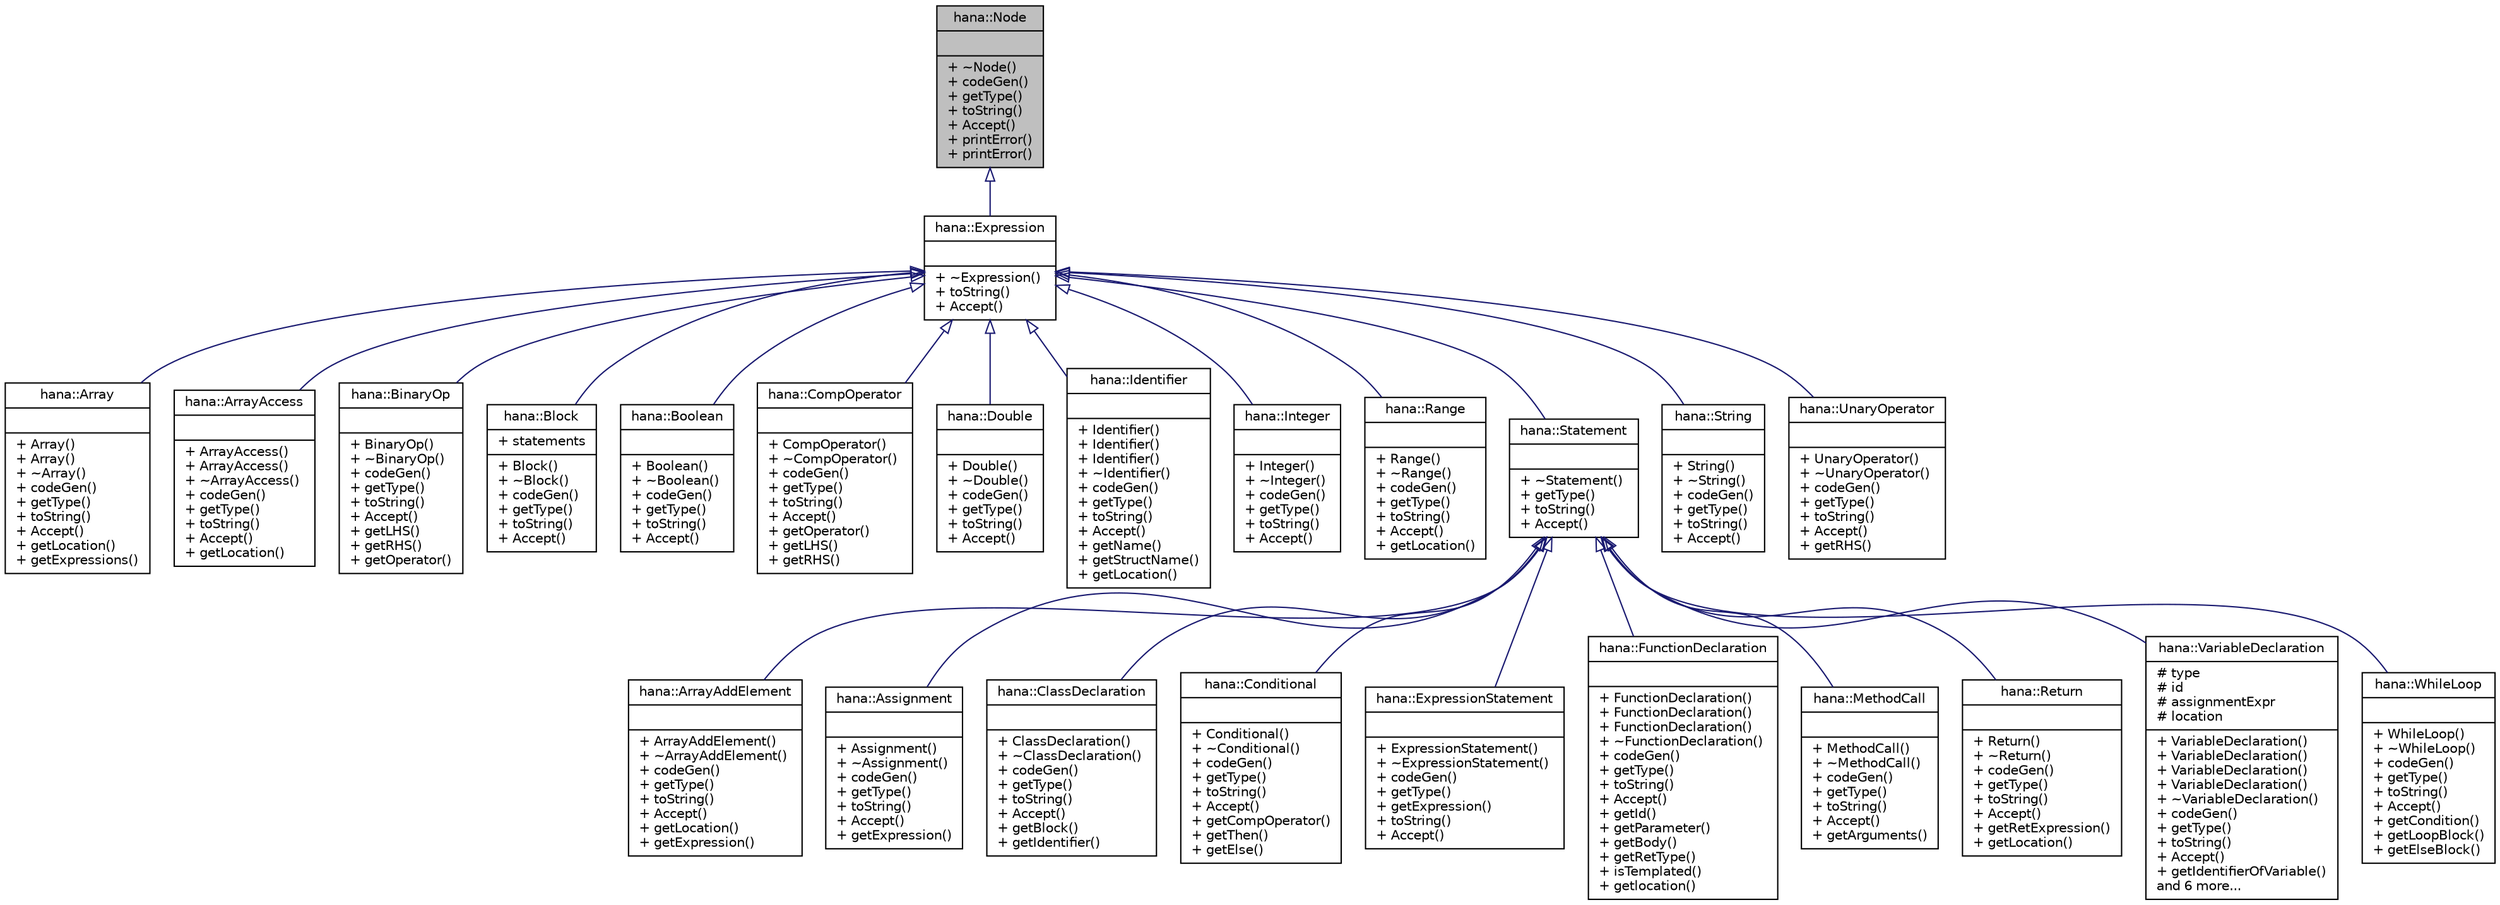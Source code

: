 digraph "hana::Node"
{
 // LATEX_PDF_SIZE
  edge [fontname="Helvetica",fontsize="10",labelfontname="Helvetica",labelfontsize="10"];
  node [fontname="Helvetica",fontsize="10",shape=record];
  Node1 [label="{hana::Node\n||+ ~Node()\l+ codeGen()\l+ getType()\l+ toString()\l+ Accept()\l+ printError()\l+ printError()\l}",height=0.2,width=0.4,color="black", fillcolor="grey75", style="filled", fontcolor="black",tooltip=" "];
  Node1 -> Node2 [dir="back",color="midnightblue",fontsize="10",style="solid",arrowtail="onormal",fontname="Helvetica"];
  Node2 [label="{hana::Expression\n||+ ~Expression()\l+ toString()\l+ Accept()\l}",height=0.2,width=0.4,color="black", fillcolor="white", style="filled",URL="$classhana_1_1_expression.html",tooltip=" "];
  Node2 -> Node3 [dir="back",color="midnightblue",fontsize="10",style="solid",arrowtail="onormal",fontname="Helvetica"];
  Node3 [label="{hana::Array\n||+ Array()\l+ Array()\l+ ~Array()\l+ codeGen()\l+ getType()\l+ toString()\l+ Accept()\l+ getLocation()\l+ getExpressions()\l}",height=0.2,width=0.4,color="black", fillcolor="white", style="filled",URL="$classhana_1_1_array.html",tooltip=" "];
  Node2 -> Node4 [dir="back",color="midnightblue",fontsize="10",style="solid",arrowtail="onormal",fontname="Helvetica"];
  Node4 [label="{hana::ArrayAccess\n||+ ArrayAccess()\l+ ArrayAccess()\l+ ~ArrayAccess()\l+ codeGen()\l+ getType()\l+ toString()\l+ Accept()\l+ getLocation()\l}",height=0.2,width=0.4,color="black", fillcolor="white", style="filled",URL="$classhana_1_1_array_access.html",tooltip=" "];
  Node2 -> Node5 [dir="back",color="midnightblue",fontsize="10",style="solid",arrowtail="onormal",fontname="Helvetica"];
  Node5 [label="{hana::BinaryOp\n||+ BinaryOp()\l+ ~BinaryOp()\l+ codeGen()\l+ getType()\l+ toString()\l+ Accept()\l+ getLHS()\l+ getRHS()\l+ getOperator()\l}",height=0.2,width=0.4,color="black", fillcolor="white", style="filled",URL="$classhana_1_1_binary_op.html",tooltip=" "];
  Node2 -> Node6 [dir="back",color="midnightblue",fontsize="10",style="solid",arrowtail="onormal",fontname="Helvetica"];
  Node6 [label="{hana::Block\n|+ statements\l|+ Block()\l+ ~Block()\l+ codeGen()\l+ getType()\l+ toString()\l+ Accept()\l}",height=0.2,width=0.4,color="black", fillcolor="white", style="filled",URL="$classhana_1_1_block.html",tooltip=" "];
  Node2 -> Node7 [dir="back",color="midnightblue",fontsize="10",style="solid",arrowtail="onormal",fontname="Helvetica"];
  Node7 [label="{hana::Boolean\n||+ Boolean()\l+ ~Boolean()\l+ codeGen()\l+ getType()\l+ toString()\l+ Accept()\l}",height=0.2,width=0.4,color="black", fillcolor="white", style="filled",URL="$classhana_1_1_boolean.html",tooltip=" "];
  Node2 -> Node8 [dir="back",color="midnightblue",fontsize="10",style="solid",arrowtail="onormal",fontname="Helvetica"];
  Node8 [label="{hana::CompOperator\n||+ CompOperator()\l+ ~CompOperator()\l+ codeGen()\l+ getType()\l+ toString()\l+ Accept()\l+ getOperator()\l+ getLHS()\l+ getRHS()\l}",height=0.2,width=0.4,color="black", fillcolor="white", style="filled",URL="$classhana_1_1_comp_operator.html",tooltip=" "];
  Node2 -> Node9 [dir="back",color="midnightblue",fontsize="10",style="solid",arrowtail="onormal",fontname="Helvetica"];
  Node9 [label="{hana::Double\n||+ Double()\l+ ~Double()\l+ codeGen()\l+ getType()\l+ toString()\l+ Accept()\l}",height=0.2,width=0.4,color="black", fillcolor="white", style="filled",URL="$classhana_1_1_double.html",tooltip=" "];
  Node2 -> Node10 [dir="back",color="midnightblue",fontsize="10",style="solid",arrowtail="onormal",fontname="Helvetica"];
  Node10 [label="{hana::Identifier\n||+ Identifier()\l+ Identifier()\l+ Identifier()\l+ ~Identifier()\l+ codeGen()\l+ getType()\l+ toString()\l+ Accept()\l+ getName()\l+ getStructName()\l+ getLocation()\l}",height=0.2,width=0.4,color="black", fillcolor="white", style="filled",URL="$classhana_1_1_identifier.html",tooltip=" "];
  Node2 -> Node11 [dir="back",color="midnightblue",fontsize="10",style="solid",arrowtail="onormal",fontname="Helvetica"];
  Node11 [label="{hana::Integer\n||+ Integer()\l+ ~Integer()\l+ codeGen()\l+ getType()\l+ toString()\l+ Accept()\l}",height=0.2,width=0.4,color="black", fillcolor="white", style="filled",URL="$classhana_1_1_integer.html",tooltip=" "];
  Node2 -> Node12 [dir="back",color="midnightblue",fontsize="10",style="solid",arrowtail="onormal",fontname="Helvetica"];
  Node12 [label="{hana::Range\n||+ Range()\l+ ~Range()\l+ codeGen()\l+ getType()\l+ toString()\l+ Accept()\l+ getLocation()\l}",height=0.2,width=0.4,color="black", fillcolor="white", style="filled",URL="$classhana_1_1_range.html",tooltip=" "];
  Node2 -> Node13 [dir="back",color="midnightblue",fontsize="10",style="solid",arrowtail="onormal",fontname="Helvetica"];
  Node13 [label="{hana::Statement\n||+ ~Statement()\l+ getType()\l+ toString()\l+ Accept()\l}",height=0.2,width=0.4,color="black", fillcolor="white", style="filled",URL="$classhana_1_1_statement.html",tooltip=" "];
  Node13 -> Node14 [dir="back",color="midnightblue",fontsize="10",style="solid",arrowtail="onormal",fontname="Helvetica"];
  Node14 [label="{hana::ArrayAddElement\n||+ ArrayAddElement()\l+ ~ArrayAddElement()\l+ codeGen()\l+ getType()\l+ toString()\l+ Accept()\l+ getLocation()\l+ getExpression()\l}",height=0.2,width=0.4,color="black", fillcolor="white", style="filled",URL="$classhana_1_1_array_add_element.html",tooltip=" "];
  Node13 -> Node15 [dir="back",color="midnightblue",fontsize="10",style="solid",arrowtail="onormal",fontname="Helvetica"];
  Node15 [label="{hana::Assignment\n||+ Assignment()\l+ ~Assignment()\l+ codeGen()\l+ getType()\l+ toString()\l+ Accept()\l+ getExpression()\l}",height=0.2,width=0.4,color="black", fillcolor="white", style="filled",URL="$classhana_1_1_assignment.html",tooltip=" "];
  Node13 -> Node16 [dir="back",color="midnightblue",fontsize="10",style="solid",arrowtail="onormal",fontname="Helvetica"];
  Node16 [label="{hana::ClassDeclaration\n||+ ClassDeclaration()\l+ ~ClassDeclaration()\l+ codeGen()\l+ getType()\l+ toString()\l+ Accept()\l+ getBlock()\l+ getIdentifier()\l}",height=0.2,width=0.4,color="black", fillcolor="white", style="filled",URL="$classhana_1_1_class_declaration.html",tooltip=" "];
  Node13 -> Node17 [dir="back",color="midnightblue",fontsize="10",style="solid",arrowtail="onormal",fontname="Helvetica"];
  Node17 [label="{hana::Conditional\n||+ Conditional()\l+ ~Conditional()\l+ codeGen()\l+ getType()\l+ toString()\l+ Accept()\l+ getCompOperator()\l+ getThen()\l+ getElse()\l}",height=0.2,width=0.4,color="black", fillcolor="white", style="filled",URL="$classhana_1_1_conditional.html",tooltip=" "];
  Node13 -> Node18 [dir="back",color="midnightblue",fontsize="10",style="solid",arrowtail="onormal",fontname="Helvetica"];
  Node18 [label="{hana::ExpressionStatement\n||+ ExpressionStatement()\l+ ~ExpressionStatement()\l+ codeGen()\l+ getType()\l+ getExpression()\l+ toString()\l+ Accept()\l}",height=0.2,width=0.4,color="black", fillcolor="white", style="filled",URL="$classhana_1_1_expression_statement.html",tooltip=" "];
  Node13 -> Node19 [dir="back",color="midnightblue",fontsize="10",style="solid",arrowtail="onormal",fontname="Helvetica"];
  Node19 [label="{hana::FunctionDeclaration\n||+ FunctionDeclaration()\l+ FunctionDeclaration()\l+ FunctionDeclaration()\l+ ~FunctionDeclaration()\l+ codeGen()\l+ getType()\l+ toString()\l+ Accept()\l+ getId()\l+ getParameter()\l+ getBody()\l+ getRetType()\l+ isTemplated()\l+ getlocation()\l}",height=0.2,width=0.4,color="black", fillcolor="white", style="filled",URL="$classhana_1_1_function_declaration.html",tooltip=" "];
  Node13 -> Node20 [dir="back",color="midnightblue",fontsize="10",style="solid",arrowtail="onormal",fontname="Helvetica"];
  Node20 [label="{hana::MethodCall\n||+ MethodCall()\l+ ~MethodCall()\l+ codeGen()\l+ getType()\l+ toString()\l+ Accept()\l+ getArguments()\l}",height=0.2,width=0.4,color="black", fillcolor="white", style="filled",URL="$classhana_1_1_method_call.html",tooltip=" "];
  Node13 -> Node21 [dir="back",color="midnightblue",fontsize="10",style="solid",arrowtail="onormal",fontname="Helvetica"];
  Node21 [label="{hana::Return\n||+ Return()\l+ ~Return()\l+ codeGen()\l+ getType()\l+ toString()\l+ Accept()\l+ getRetExpression()\l+ getLocation()\l}",height=0.2,width=0.4,color="black", fillcolor="white", style="filled",URL="$classhana_1_1_return.html",tooltip=" "];
  Node13 -> Node22 [dir="back",color="midnightblue",fontsize="10",style="solid",arrowtail="onormal",fontname="Helvetica"];
  Node22 [label="{hana::VariableDeclaration\n|# type\l# id\l# assignmentExpr\l# location\l|+ VariableDeclaration()\l+ VariableDeclaration()\l+ VariableDeclaration()\l+ VariableDeclaration()\l+ ~VariableDeclaration()\l+ codeGen()\l+ getType()\l+ toString()\l+ Accept()\l+ getIdentifierOfVariable()\land 6 more...\l}",height=0.2,width=0.4,color="black", fillcolor="white", style="filled",URL="$classhana_1_1_variable_declaration.html",tooltip=" "];
  Node13 -> Node23 [dir="back",color="midnightblue",fontsize="10",style="solid",arrowtail="onormal",fontname="Helvetica"];
  Node23 [label="{hana::WhileLoop\n||+ WhileLoop()\l+ ~WhileLoop()\l+ codeGen()\l+ getType()\l+ toString()\l+ Accept()\l+ getCondition()\l+ getLoopBlock()\l+ getElseBlock()\l}",height=0.2,width=0.4,color="black", fillcolor="white", style="filled",URL="$classhana_1_1_while_loop.html",tooltip=" "];
  Node2 -> Node24 [dir="back",color="midnightblue",fontsize="10",style="solid",arrowtail="onormal",fontname="Helvetica"];
  Node24 [label="{hana::String\n||+ String()\l+ ~String()\l+ codeGen()\l+ getType()\l+ toString()\l+ Accept()\l}",height=0.2,width=0.4,color="black", fillcolor="white", style="filled",URL="$classhana_1_1_string.html",tooltip=" "];
  Node2 -> Node25 [dir="back",color="midnightblue",fontsize="10",style="solid",arrowtail="onormal",fontname="Helvetica"];
  Node25 [label="{hana::UnaryOperator\n||+ UnaryOperator()\l+ ~UnaryOperator()\l+ codeGen()\l+ getType()\l+ toString()\l+ Accept()\l+ getRHS()\l}",height=0.2,width=0.4,color="black", fillcolor="white", style="filled",URL="$classhana_1_1_unary_operator.html",tooltip=" "];
}

